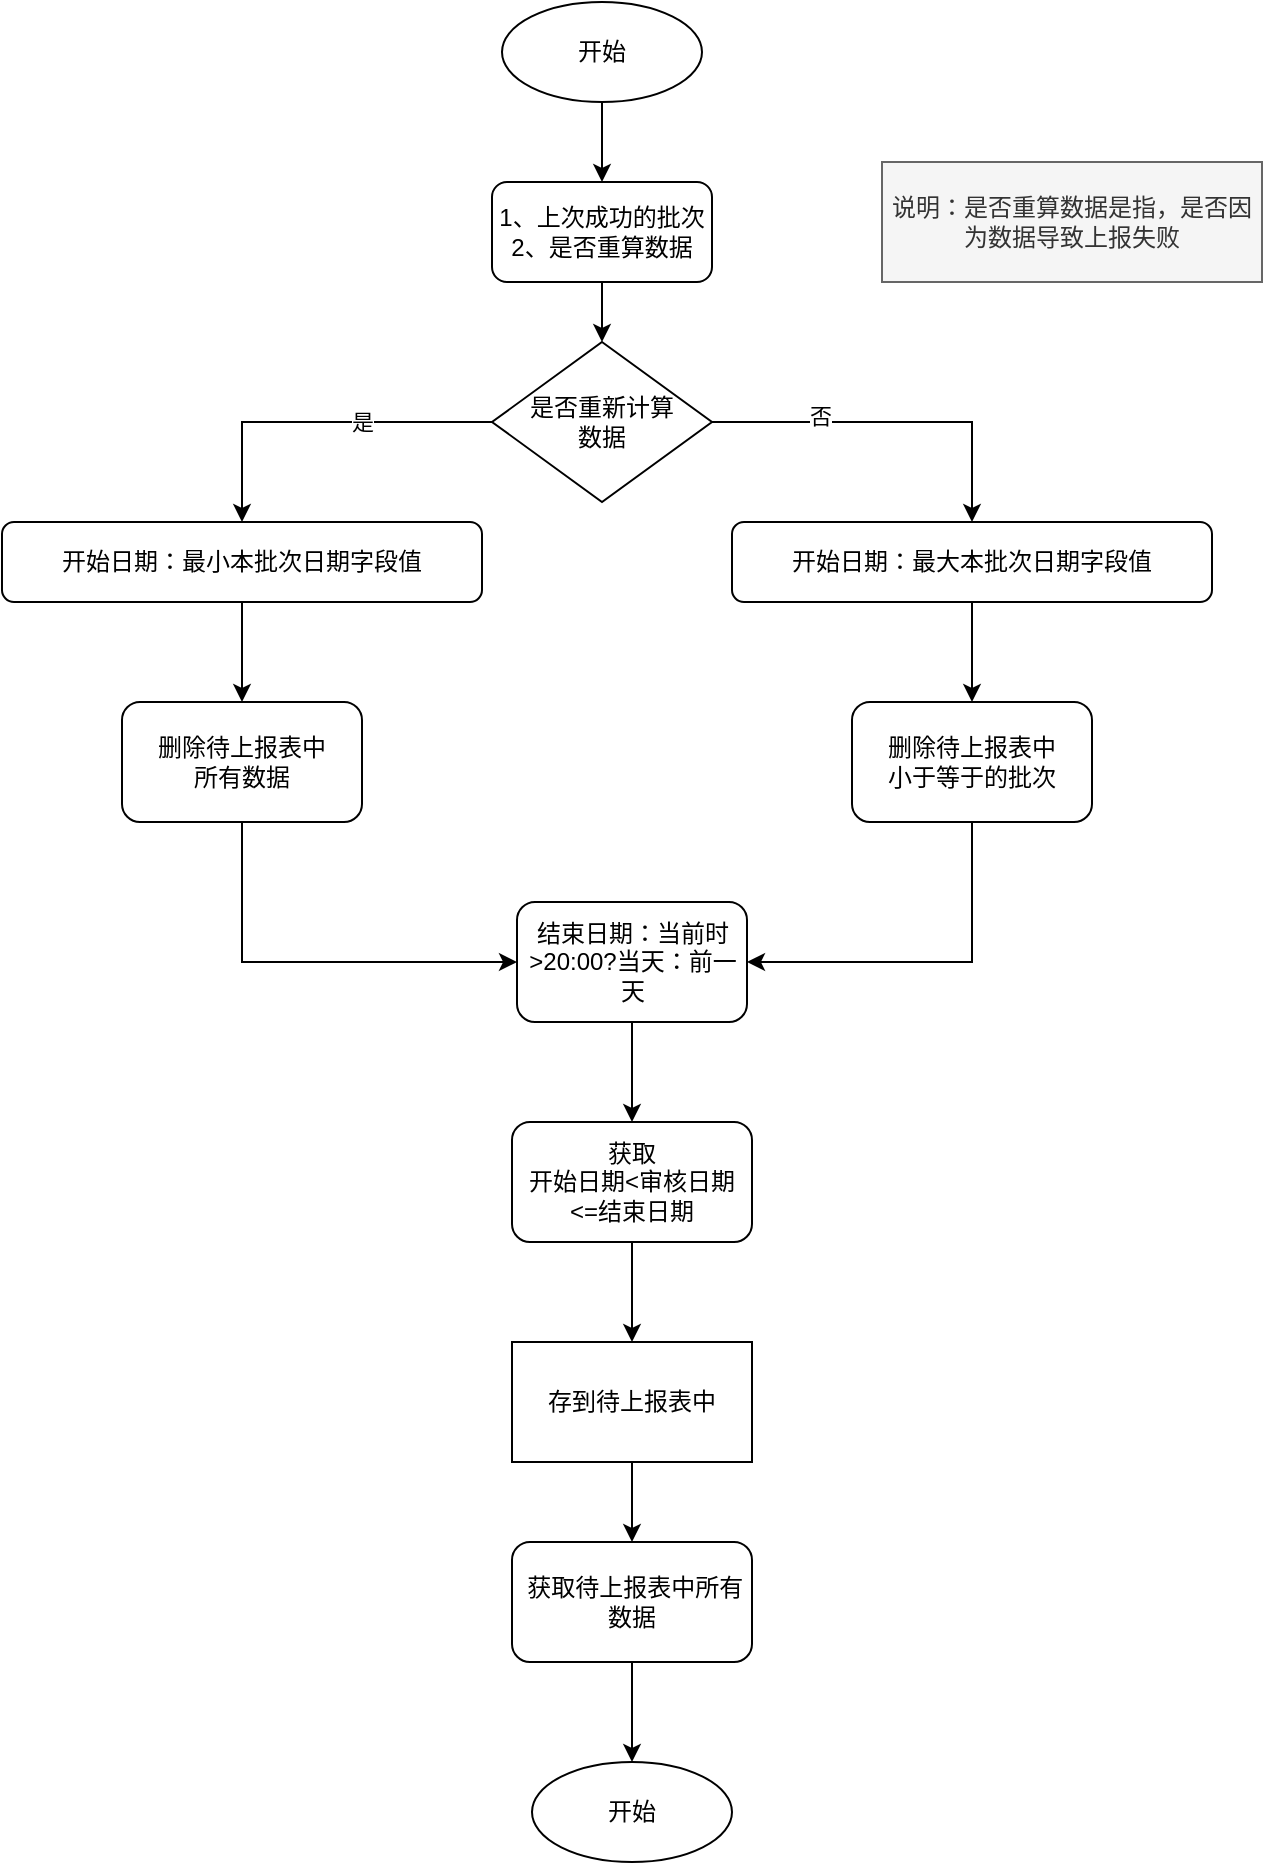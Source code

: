 <mxfile version="14.8.0" type="github"><diagram id="fPPOmRgAflVJa6rRA2ZH" name="第 1 页"><mxGraphModel dx="2062" dy="1131" grid="1" gridSize="10" guides="1" tooltips="1" connect="1" arrows="1" fold="1" page="1" pageScale="1" pageWidth="827" pageHeight="1169" math="0" shadow="0"><root><mxCell id="0"/><mxCell id="1" parent="0"/><mxCell id="BPSf7DDWQZEuf2YsEcVX-6" style="edgeStyle=orthogonalEdgeStyle;rounded=0;orthogonalLoop=1;jettySize=auto;html=1;exitX=0.5;exitY=1;exitDx=0;exitDy=0;entryX=0.5;entryY=0;entryDx=0;entryDy=0;" edge="1" parent="1" source="BPSf7DDWQZEuf2YsEcVX-1" target="BPSf7DDWQZEuf2YsEcVX-2"><mxGeometry relative="1" as="geometry"/></mxCell><mxCell id="BPSf7DDWQZEuf2YsEcVX-1" value="开始" style="ellipse;whiteSpace=wrap;html=1;" vertex="1" parent="1"><mxGeometry x="320" y="120" width="100" height="50" as="geometry"/></mxCell><mxCell id="BPSf7DDWQZEuf2YsEcVX-5" style="edgeStyle=orthogonalEdgeStyle;rounded=0;orthogonalLoop=1;jettySize=auto;html=1;entryX=0.5;entryY=0;entryDx=0;entryDy=0;" edge="1" parent="1" source="BPSf7DDWQZEuf2YsEcVX-2" target="BPSf7DDWQZEuf2YsEcVX-4"><mxGeometry relative="1" as="geometry"/></mxCell><mxCell id="BPSf7DDWQZEuf2YsEcVX-2" value="1、上次成功的批次&lt;br&gt;2、是否重算数据" style="rounded=1;whiteSpace=wrap;html=1;" vertex="1" parent="1"><mxGeometry x="315" y="210" width="110" height="50" as="geometry"/></mxCell><mxCell id="BPSf7DDWQZEuf2YsEcVX-25" style="edgeStyle=orthogonalEdgeStyle;rounded=0;orthogonalLoop=1;jettySize=auto;html=1;entryX=0.5;entryY=0;entryDx=0;entryDy=0;" edge="1" parent="1" source="BPSf7DDWQZEuf2YsEcVX-4" target="BPSf7DDWQZEuf2YsEcVX-22"><mxGeometry relative="1" as="geometry"/></mxCell><mxCell id="BPSf7DDWQZEuf2YsEcVX-27" value="是" style="edgeLabel;html=1;align=center;verticalAlign=middle;resizable=0;points=[];" vertex="1" connectable="0" parent="BPSf7DDWQZEuf2YsEcVX-25"><mxGeometry x="0.006" y="2" relative="1" as="geometry"><mxPoint x="23" y="-2" as="offset"/></mxGeometry></mxCell><mxCell id="BPSf7DDWQZEuf2YsEcVX-26" style="edgeStyle=orthogonalEdgeStyle;rounded=0;orthogonalLoop=1;jettySize=auto;html=1;exitX=1;exitY=0.5;exitDx=0;exitDy=0;entryX=0.5;entryY=0;entryDx=0;entryDy=0;" edge="1" parent="1" source="BPSf7DDWQZEuf2YsEcVX-4" target="BPSf7DDWQZEuf2YsEcVX-9"><mxGeometry relative="1" as="geometry"/></mxCell><mxCell id="BPSf7DDWQZEuf2YsEcVX-28" value="否" style="edgeLabel;html=1;align=center;verticalAlign=middle;resizable=0;points=[];" vertex="1" connectable="0" parent="BPSf7DDWQZEuf2YsEcVX-26"><mxGeometry x="-0.404" y="3" relative="1" as="geometry"><mxPoint as="offset"/></mxGeometry></mxCell><mxCell id="BPSf7DDWQZEuf2YsEcVX-4" value="是否重新计算&lt;br&gt;数据" style="rhombus;whiteSpace=wrap;html=1;" vertex="1" parent="1"><mxGeometry x="315" y="290" width="110" height="80" as="geometry"/></mxCell><mxCell id="BPSf7DDWQZEuf2YsEcVX-30" style="edgeStyle=orthogonalEdgeStyle;rounded=0;orthogonalLoop=1;jettySize=auto;html=1;entryX=0.5;entryY=0;entryDx=0;entryDy=0;" edge="1" parent="1" source="BPSf7DDWQZEuf2YsEcVX-9" target="BPSf7DDWQZEuf2YsEcVX-24"><mxGeometry relative="1" as="geometry"/></mxCell><mxCell id="BPSf7DDWQZEuf2YsEcVX-9" value="开始日期：最大&lt;span&gt;本批次日期字段值&lt;/span&gt;" style="rounded=1;whiteSpace=wrap;html=1;" vertex="1" parent="1"><mxGeometry x="435" y="380" width="240" height="40" as="geometry"/></mxCell><mxCell id="BPSf7DDWQZEuf2YsEcVX-16" style="edgeStyle=orthogonalEdgeStyle;rounded=0;orthogonalLoop=1;jettySize=auto;html=1;entryX=0.5;entryY=0;entryDx=0;entryDy=0;" edge="1" parent="1" source="BPSf7DDWQZEuf2YsEcVX-10" target="BPSf7DDWQZEuf2YsEcVX-11"><mxGeometry relative="1" as="geometry"/></mxCell><mxCell id="BPSf7DDWQZEuf2YsEcVX-10" value="获取&lt;br&gt;开始日期&amp;lt;审核日期&lt;br&gt;&amp;lt;=结束日期" style="rounded=1;whiteSpace=wrap;html=1;" vertex="1" parent="1"><mxGeometry x="325" y="680" width="120" height="60" as="geometry"/></mxCell><mxCell id="BPSf7DDWQZEuf2YsEcVX-18" style="edgeStyle=orthogonalEdgeStyle;rounded=0;orthogonalLoop=1;jettySize=auto;html=1;exitX=0.5;exitY=1;exitDx=0;exitDy=0;" edge="1" parent="1" source="BPSf7DDWQZEuf2YsEcVX-11" target="BPSf7DDWQZEuf2YsEcVX-17"><mxGeometry relative="1" as="geometry"/></mxCell><mxCell id="BPSf7DDWQZEuf2YsEcVX-11" value="存到待上报表中" style="rounded=0;whiteSpace=wrap;html=1;" vertex="1" parent="1"><mxGeometry x="325" y="790" width="120" height="60" as="geometry"/></mxCell><mxCell id="BPSf7DDWQZEuf2YsEcVX-20" style="edgeStyle=orthogonalEdgeStyle;rounded=0;orthogonalLoop=1;jettySize=auto;html=1;" edge="1" parent="1" source="BPSf7DDWQZEuf2YsEcVX-17" target="BPSf7DDWQZEuf2YsEcVX-19"><mxGeometry relative="1" as="geometry"/></mxCell><mxCell id="BPSf7DDWQZEuf2YsEcVX-17" value="&amp;nbsp;获取待上报表中所有数据" style="rounded=1;whiteSpace=wrap;html=1;" vertex="1" parent="1"><mxGeometry x="325" y="890" width="120" height="60" as="geometry"/></mxCell><mxCell id="BPSf7DDWQZEuf2YsEcVX-19" value="开始" style="ellipse;whiteSpace=wrap;html=1;" vertex="1" parent="1"><mxGeometry x="335" y="1000" width="100" height="50" as="geometry"/></mxCell><mxCell id="BPSf7DDWQZEuf2YsEcVX-31" style="edgeStyle=orthogonalEdgeStyle;rounded=0;orthogonalLoop=1;jettySize=auto;html=1;exitX=0.5;exitY=1;exitDx=0;exitDy=0;entryX=0;entryY=0.5;entryDx=0;entryDy=0;" edge="1" parent="1" source="BPSf7DDWQZEuf2YsEcVX-21" target="BPSf7DDWQZEuf2YsEcVX-23"><mxGeometry relative="1" as="geometry"/></mxCell><mxCell id="BPSf7DDWQZEuf2YsEcVX-21" value="删除待上报表中&lt;br&gt;所有数据" style="rounded=1;whiteSpace=wrap;html=1;" vertex="1" parent="1"><mxGeometry x="130" y="470" width="120" height="60" as="geometry"/></mxCell><mxCell id="BPSf7DDWQZEuf2YsEcVX-29" style="edgeStyle=orthogonalEdgeStyle;rounded=0;orthogonalLoop=1;jettySize=auto;html=1;exitX=0.5;exitY=1;exitDx=0;exitDy=0;entryX=0.5;entryY=0;entryDx=0;entryDy=0;" edge="1" parent="1" source="BPSf7DDWQZEuf2YsEcVX-22" target="BPSf7DDWQZEuf2YsEcVX-21"><mxGeometry relative="1" as="geometry"/></mxCell><mxCell id="BPSf7DDWQZEuf2YsEcVX-22" value="开始日期：最小&lt;span&gt;本批次日期字段值&lt;br&gt;&lt;/span&gt;" style="rounded=1;whiteSpace=wrap;html=1;" vertex="1" parent="1"><mxGeometry x="70" y="380" width="240" height="40" as="geometry"/></mxCell><mxCell id="BPSf7DDWQZEuf2YsEcVX-33" style="edgeStyle=orthogonalEdgeStyle;rounded=0;orthogonalLoop=1;jettySize=auto;html=1;exitX=0.5;exitY=1;exitDx=0;exitDy=0;entryX=0.5;entryY=0;entryDx=0;entryDy=0;" edge="1" parent="1" source="BPSf7DDWQZEuf2YsEcVX-23" target="BPSf7DDWQZEuf2YsEcVX-10"><mxGeometry relative="1" as="geometry"/></mxCell><mxCell id="BPSf7DDWQZEuf2YsEcVX-23" value="&lt;span&gt;结束日期：当前时&amp;gt;20:00?当天：前一天&lt;/span&gt;" style="rounded=1;whiteSpace=wrap;html=1;" vertex="1" parent="1"><mxGeometry x="327.5" y="570" width="115" height="60" as="geometry"/></mxCell><mxCell id="BPSf7DDWQZEuf2YsEcVX-32" style="edgeStyle=orthogonalEdgeStyle;rounded=0;orthogonalLoop=1;jettySize=auto;html=1;exitX=0.5;exitY=1;exitDx=0;exitDy=0;entryX=1;entryY=0.5;entryDx=0;entryDy=0;" edge="1" parent="1" source="BPSf7DDWQZEuf2YsEcVX-24" target="BPSf7DDWQZEuf2YsEcVX-23"><mxGeometry relative="1" as="geometry"/></mxCell><mxCell id="BPSf7DDWQZEuf2YsEcVX-24" value="删除待上报表中&lt;br&gt;小于等于的批次" style="rounded=1;whiteSpace=wrap;html=1;" vertex="1" parent="1"><mxGeometry x="495" y="470" width="120" height="60" as="geometry"/></mxCell><mxCell id="BPSf7DDWQZEuf2YsEcVX-34" value="说明：是否重算数据是指，是否因为数据导致上报失败" style="text;html=1;strokeColor=#666666;fillColor=#f5f5f5;align=center;verticalAlign=middle;whiteSpace=wrap;rounded=0;fontColor=#333333;" vertex="1" parent="1"><mxGeometry x="510" y="200" width="190" height="60" as="geometry"/></mxCell></root></mxGraphModel></diagram></mxfile>